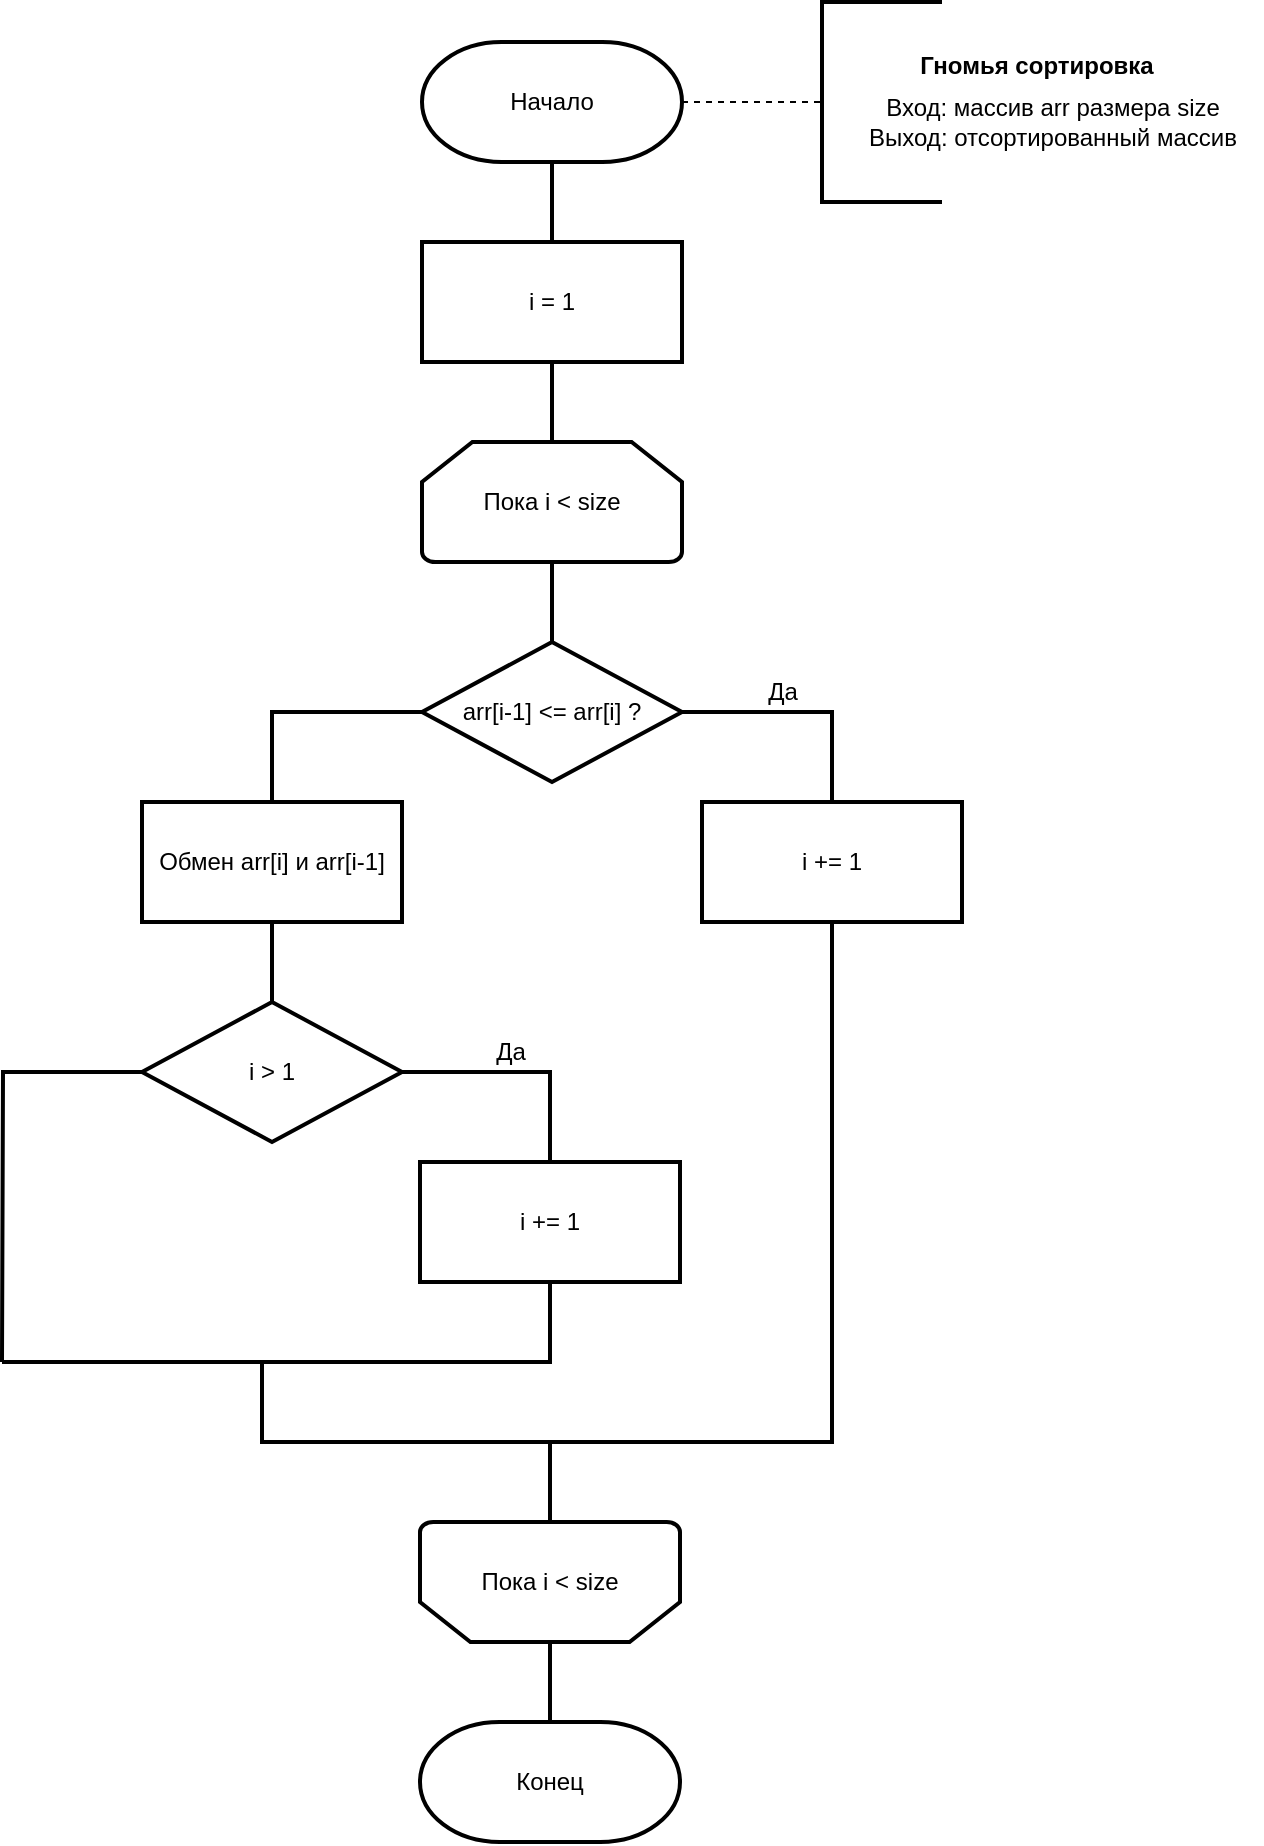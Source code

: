 <mxfile version="21.0.8" type="device" pages="5"><diagram id="Me5z_KZLRBbIDlXQh9xZ" name="Гномья"><mxGraphModel dx="1372" dy="804" grid="1" gridSize="10" guides="1" tooltips="1" connect="1" arrows="1" fold="1" page="1" pageScale="1" pageWidth="827" pageHeight="1169" math="0" shadow="0"><root><mxCell id="0"/><mxCell id="1" parent="0"/><mxCell id="BXdKec5DWjWhExkaDMQM-11" style="edgeStyle=orthogonalEdgeStyle;rounded=0;orthogonalLoop=1;jettySize=auto;html=1;exitX=0.5;exitY=1;exitDx=0;exitDy=0;exitPerimeter=0;entryX=0.5;entryY=0;entryDx=0;entryDy=0;endArrow=none;endFill=0;strokeWidth=2;" parent="1" source="BXdKec5DWjWhExkaDMQM-1" target="BXdKec5DWjWhExkaDMQM-2" edge="1"><mxGeometry relative="1" as="geometry"/></mxCell><mxCell id="BXdKec5DWjWhExkaDMQM-25" style="edgeStyle=orthogonalEdgeStyle;rounded=0;orthogonalLoop=1;jettySize=auto;html=1;exitX=1;exitY=0.5;exitDx=0;exitDy=0;exitPerimeter=0;entryX=0;entryY=0.5;entryDx=0;entryDy=0;entryPerimeter=0;strokeWidth=1;startArrow=none;startFill=0;endArrow=none;endFill=0;dashed=1;" parent="1" source="BXdKec5DWjWhExkaDMQM-1" target="BXdKec5DWjWhExkaDMQM-24" edge="1"><mxGeometry relative="1" as="geometry"/></mxCell><mxCell id="BXdKec5DWjWhExkaDMQM-1" value="Начало" style="strokeWidth=2;html=1;shape=mxgraph.flowchart.terminator;whiteSpace=wrap;" parent="1" vertex="1"><mxGeometry x="350" y="60" width="130" height="60" as="geometry"/></mxCell><mxCell id="BXdKec5DWjWhExkaDMQM-12" style="edgeStyle=orthogonalEdgeStyle;rounded=0;orthogonalLoop=1;jettySize=auto;html=1;exitX=0.5;exitY=1;exitDx=0;exitDy=0;entryX=0.5;entryY=0;entryDx=0;entryDy=0;entryPerimeter=0;strokeWidth=2;endArrow=none;endFill=0;" parent="1" source="BXdKec5DWjWhExkaDMQM-2" target="BXdKec5DWjWhExkaDMQM-3" edge="1"><mxGeometry relative="1" as="geometry"/></mxCell><mxCell id="BXdKec5DWjWhExkaDMQM-2" value="i = 1" style="rounded=0;whiteSpace=wrap;html=1;strokeWidth=2;" parent="1" vertex="1"><mxGeometry x="350" y="160" width="130" height="60" as="geometry"/></mxCell><mxCell id="BXdKec5DWjWhExkaDMQM-13" style="edgeStyle=orthogonalEdgeStyle;rounded=0;orthogonalLoop=1;jettySize=auto;html=1;exitX=0.5;exitY=1;exitDx=0;exitDy=0;exitPerimeter=0;entryX=0.5;entryY=0;entryDx=0;entryDy=0;entryPerimeter=0;strokeWidth=2;endArrow=none;endFill=0;" parent="1" source="BXdKec5DWjWhExkaDMQM-3" target="BXdKec5DWjWhExkaDMQM-4" edge="1"><mxGeometry relative="1" as="geometry"/></mxCell><mxCell id="BXdKec5DWjWhExkaDMQM-3" value="Пока i &amp;lt; size" style="strokeWidth=2;html=1;shape=mxgraph.flowchart.loop_limit;whiteSpace=wrap;" parent="1" vertex="1"><mxGeometry x="350" y="260" width="130" height="60" as="geometry"/></mxCell><mxCell id="BXdKec5DWjWhExkaDMQM-14" style="edgeStyle=orthogonalEdgeStyle;rounded=0;orthogonalLoop=1;jettySize=auto;html=1;exitX=0;exitY=0.5;exitDx=0;exitDy=0;exitPerimeter=0;entryX=0.5;entryY=0;entryDx=0;entryDy=0;strokeWidth=2;endArrow=none;endFill=0;" parent="1" source="BXdKec5DWjWhExkaDMQM-4" target="BXdKec5DWjWhExkaDMQM-6" edge="1"><mxGeometry relative="1" as="geometry"/></mxCell><mxCell id="BXdKec5DWjWhExkaDMQM-15" style="edgeStyle=orthogonalEdgeStyle;rounded=0;orthogonalLoop=1;jettySize=auto;html=1;exitX=1;exitY=0.5;exitDx=0;exitDy=0;exitPerimeter=0;entryX=0.5;entryY=0;entryDx=0;entryDy=0;strokeWidth=2;endArrow=none;endFill=0;" parent="1" source="BXdKec5DWjWhExkaDMQM-4" target="BXdKec5DWjWhExkaDMQM-5" edge="1"><mxGeometry relative="1" as="geometry"/></mxCell><mxCell id="BXdKec5DWjWhExkaDMQM-4" value="arr[i-1] &amp;lt;= arr[i] ?" style="strokeWidth=2;html=1;shape=mxgraph.flowchart.decision;whiteSpace=wrap;" parent="1" vertex="1"><mxGeometry x="350" y="360" width="130" height="70" as="geometry"/></mxCell><mxCell id="BXdKec5DWjWhExkaDMQM-20" style="edgeStyle=orthogonalEdgeStyle;rounded=0;orthogonalLoop=1;jettySize=auto;html=1;exitX=0.5;exitY=1;exitDx=0;exitDy=0;strokeWidth=2;endArrow=none;endFill=0;" parent="1" source="BXdKec5DWjWhExkaDMQM-5" edge="1"><mxGeometry relative="1" as="geometry"><mxPoint x="270" y="720" as="targetPoint"/><Array as="points"><mxPoint x="555" y="760"/><mxPoint x="270" y="760"/></Array></mxGeometry></mxCell><mxCell id="BXdKec5DWjWhExkaDMQM-5" value="i += 1" style="rounded=0;whiteSpace=wrap;html=1;strokeWidth=2;" parent="1" vertex="1"><mxGeometry x="490" y="440" width="130" height="60" as="geometry"/></mxCell><mxCell id="BXdKec5DWjWhExkaDMQM-16" style="edgeStyle=orthogonalEdgeStyle;rounded=0;orthogonalLoop=1;jettySize=auto;html=1;exitX=0.5;exitY=1;exitDx=0;exitDy=0;entryX=0.5;entryY=0;entryDx=0;entryDy=0;entryPerimeter=0;strokeWidth=2;endArrow=none;endFill=0;" parent="1" source="BXdKec5DWjWhExkaDMQM-6" target="BXdKec5DWjWhExkaDMQM-7" edge="1"><mxGeometry relative="1" as="geometry"/></mxCell><mxCell id="BXdKec5DWjWhExkaDMQM-6" value="Обмен arr[i] и arr[i-1]" style="rounded=0;whiteSpace=wrap;html=1;strokeWidth=2;" parent="1" vertex="1"><mxGeometry x="210" y="440" width="130" height="60" as="geometry"/></mxCell><mxCell id="BXdKec5DWjWhExkaDMQM-17" style="edgeStyle=orthogonalEdgeStyle;rounded=0;orthogonalLoop=1;jettySize=auto;html=1;exitX=1;exitY=0.5;exitDx=0;exitDy=0;exitPerimeter=0;entryX=0.5;entryY=0;entryDx=0;entryDy=0;strokeWidth=2;endArrow=none;endFill=0;" parent="1" source="BXdKec5DWjWhExkaDMQM-7" target="BXdKec5DWjWhExkaDMQM-8" edge="1"><mxGeometry relative="1" as="geometry"/></mxCell><mxCell id="BXdKec5DWjWhExkaDMQM-19" style="edgeStyle=orthogonalEdgeStyle;rounded=0;orthogonalLoop=1;jettySize=auto;html=1;exitX=0;exitY=0.5;exitDx=0;exitDy=0;exitPerimeter=0;strokeWidth=2;endArrow=none;endFill=0;" parent="1" source="BXdKec5DWjWhExkaDMQM-7" edge="1"><mxGeometry relative="1" as="geometry"><mxPoint x="140" y="720" as="targetPoint"/></mxGeometry></mxCell><mxCell id="Q3NZfptnyt0O7Z0BmNc_-1" value="" style="edgeStyle=orthogonalEdgeStyle;rounded=0;orthogonalLoop=1;jettySize=auto;html=1;strokeWidth=2;startArrow=none;startFill=0;endArrow=none;endFill=0;" parent="1" source="BXdKec5DWjWhExkaDMQM-7" target="BXdKec5DWjWhExkaDMQM-6" edge="1"><mxGeometry relative="1" as="geometry"/></mxCell><mxCell id="BXdKec5DWjWhExkaDMQM-7" value="i &amp;gt; 1" style="strokeWidth=2;html=1;shape=mxgraph.flowchart.decision;whiteSpace=wrap;" parent="1" vertex="1"><mxGeometry x="210" y="540" width="130" height="70" as="geometry"/></mxCell><mxCell id="BXdKec5DWjWhExkaDMQM-18" style="edgeStyle=orthogonalEdgeStyle;rounded=0;orthogonalLoop=1;jettySize=auto;html=1;exitX=0.5;exitY=1;exitDx=0;exitDy=0;strokeWidth=2;endArrow=none;endFill=0;" parent="1" source="BXdKec5DWjWhExkaDMQM-8" edge="1"><mxGeometry relative="1" as="geometry"><mxPoint x="140" y="720" as="targetPoint"/><Array as="points"><mxPoint x="414" y="720"/><mxPoint x="280" y="720"/></Array></mxGeometry></mxCell><mxCell id="BXdKec5DWjWhExkaDMQM-8" value="i += 1" style="rounded=0;whiteSpace=wrap;html=1;strokeWidth=2;" parent="1" vertex="1"><mxGeometry x="349" y="620" width="130" height="60" as="geometry"/></mxCell><mxCell id="BXdKec5DWjWhExkaDMQM-21" style="edgeStyle=orthogonalEdgeStyle;rounded=0;orthogonalLoop=1;jettySize=auto;html=1;exitX=0.5;exitY=1;exitDx=0;exitDy=0;exitPerimeter=0;strokeWidth=2;endArrow=none;endFill=0;startArrow=none;startFill=0;" parent="1" source="BXdKec5DWjWhExkaDMQM-9" edge="1"><mxGeometry relative="1" as="geometry"><mxPoint x="414" y="760" as="targetPoint"/></mxGeometry></mxCell><mxCell id="BXdKec5DWjWhExkaDMQM-9" value="Пока i &amp;lt; size" style="strokeWidth=2;html=1;shape=mxgraph.flowchart.loop_limit;whiteSpace=wrap;direction=west;" parent="1" vertex="1"><mxGeometry x="349" y="800" width="130" height="60" as="geometry"/></mxCell><mxCell id="BXdKec5DWjWhExkaDMQM-22" style="edgeStyle=orthogonalEdgeStyle;rounded=0;orthogonalLoop=1;jettySize=auto;html=1;exitX=0.5;exitY=0;exitDx=0;exitDy=0;exitPerimeter=0;entryX=0.5;entryY=0;entryDx=0;entryDy=0;entryPerimeter=0;strokeWidth=2;endArrow=none;endFill=0;" parent="1" source="BXdKec5DWjWhExkaDMQM-10" target="BXdKec5DWjWhExkaDMQM-9" edge="1"><mxGeometry relative="1" as="geometry"/></mxCell><mxCell id="BXdKec5DWjWhExkaDMQM-10" value="Конец" style="strokeWidth=2;html=1;shape=mxgraph.flowchart.terminator;whiteSpace=wrap;" parent="1" vertex="1"><mxGeometry x="349" y="900" width="130" height="60" as="geometry"/></mxCell><mxCell id="BXdKec5DWjWhExkaDMQM-24" value="" style="strokeWidth=2;html=1;shape=mxgraph.flowchart.annotation_1;align=left;pointerEvents=1;" parent="1" vertex="1"><mxGeometry x="550" y="40" width="60" height="100" as="geometry"/></mxCell><mxCell id="BXdKec5DWjWhExkaDMQM-26" value="&lt;span&gt;Да&lt;/span&gt;" style="text;html=1;align=center;verticalAlign=middle;resizable=0;points=[];autosize=1;strokeColor=none;fillColor=none;fontStyle=0" parent="1" vertex="1"><mxGeometry x="510" y="370" width="40" height="30" as="geometry"/></mxCell><mxCell id="BXdKec5DWjWhExkaDMQM-27" value="&lt;span&gt;Да&lt;/span&gt;" style="text;html=1;align=center;verticalAlign=middle;resizable=0;points=[];autosize=1;strokeColor=none;fillColor=none;fontStyle=0" parent="1" vertex="1"><mxGeometry x="374" y="550" width="40" height="30" as="geometry"/></mxCell><mxCell id="BXdKec5DWjWhExkaDMQM-28" value="&lt;b&gt;Гномья сортировка&lt;/b&gt;" style="text;html=1;align=center;verticalAlign=middle;resizable=0;points=[];autosize=1;strokeColor=none;fillColor=none;" parent="1" vertex="1"><mxGeometry x="587" y="57" width="140" height="30" as="geometry"/></mxCell><mxCell id="BXdKec5DWjWhExkaDMQM-29" value="&lt;span&gt;Вход: массив arr размера size&lt;br&gt;Выход: отсортированный массив&lt;/span&gt;" style="text;html=1;align=center;verticalAlign=middle;resizable=0;points=[];autosize=1;strokeColor=none;fillColor=none;fontStyle=0" parent="1" vertex="1"><mxGeometry x="560" y="80" width="210" height="40" as="geometry"/></mxCell></root></mxGraphModel></diagram><diagram id="X2ckb0mgJBWseUyDMMYj" name="Плавная"><mxGraphModel dx="1372" dy="804" grid="1" gridSize="10" guides="1" tooltips="1" connect="1" arrows="1" fold="1" page="1" pageScale="1" pageWidth="827" pageHeight="1169" math="0" shadow="0"><root><mxCell id="0"/><mxCell id="1" parent="0"/><mxCell id="wCSjYUjOdkE93UyQTFdb-9" style="edgeStyle=orthogonalEdgeStyle;rounded=0;orthogonalLoop=1;jettySize=auto;html=1;exitX=0.5;exitY=1;exitDx=0;exitDy=0;exitPerimeter=0;entryX=0.5;entryY=0;entryDx=0;entryDy=0;strokeWidth=2;startArrow=none;startFill=0;endArrow=none;endFill=0;" parent="1" source="dXrGuhMIb6rD2Pwtwr-J-1" target="DxSFvklkbc9ux_ckxS9A-1" edge="1"><mxGeometry relative="1" as="geometry"/></mxCell><mxCell id="dXrGuhMIb6rD2Pwtwr-J-1" value="Начало" style="strokeWidth=2;html=1;shape=mxgraph.flowchart.terminator;whiteSpace=wrap;" parent="1" vertex="1"><mxGeometry x="219.86" y="46" width="130" height="60" as="geometry"/></mxCell><mxCell id="wCSjYUjOdkE93UyQTFdb-10" style="edgeStyle=orthogonalEdgeStyle;rounded=0;orthogonalLoop=1;jettySize=auto;html=1;exitX=0.5;exitY=1;exitDx=0;exitDy=0;entryX=0.5;entryY=0;entryDx=0;entryDy=0;strokeWidth=2;startArrow=none;startFill=0;endArrow=none;endFill=0;" parent="1" source="DxSFvklkbc9ux_ckxS9A-1" target="TXoOb0sLa2qnWvrQ55vR-1" edge="1"><mxGeometry relative="1" as="geometry"/></mxCell><mxCell id="DxSFvklkbc9ux_ckxS9A-1" value="arr: float[]&lt;br&gt;size: int" style="shape=parallelogram;perimeter=parallelogramPerimeter;whiteSpace=wrap;html=1;fixedSize=1;strokeWidth=2;" parent="1" vertex="1"><mxGeometry x="219.86" y="148" width="131" height="60" as="geometry"/></mxCell><mxCell id="wCSjYUjOdkE93UyQTFdb-11" style="edgeStyle=orthogonalEdgeStyle;rounded=0;orthogonalLoop=1;jettySize=auto;html=1;exitX=0.5;exitY=1;exitDx=0;exitDy=0;entryX=0.5;entryY=0;entryDx=0;entryDy=0;entryPerimeter=0;strokeWidth=2;startArrow=none;startFill=0;endArrow=none;endFill=0;" parent="1" source="TXoOb0sLa2qnWvrQ55vR-1" target="wCSjYUjOdkE93UyQTFdb-1" edge="1"><mxGeometry relative="1" as="geometry"/></mxCell><mxCell id="TXoOb0sLa2qnWvrQ55vR-1" value="i = size + 1" style="rounded=0;whiteSpace=wrap;html=1;strokeWidth=2;" parent="1" vertex="1"><mxGeometry x="220.86" y="250" width="130" height="60" as="geometry"/></mxCell><mxCell id="wCSjYUjOdkE93UyQTFdb-12" style="edgeStyle=orthogonalEdgeStyle;rounded=0;orthogonalLoop=1;jettySize=auto;html=1;exitX=1;exitY=0.5;exitDx=0;exitDy=0;exitPerimeter=0;entryX=0.5;entryY=0;entryDx=0;entryDy=0;strokeWidth=2;startArrow=none;startFill=0;endArrow=none;endFill=0;" parent="1" source="wCSjYUjOdkE93UyQTFdb-1" target="wCSjYUjOdkE93UyQTFdb-2" edge="1"><mxGeometry relative="1" as="geometry"/></mxCell><mxCell id="SdirKpAu5SrjJI8rCXEN-13" style="edgeStyle=orthogonalEdgeStyle;rounded=0;orthogonalLoop=1;jettySize=auto;html=1;exitX=0;exitY=0.5;exitDx=0;exitDy=0;exitPerimeter=0;entryX=0.5;entryY=0;entryDx=0;entryDy=0;entryPerimeter=0;strokeWidth=2;startArrow=none;startFill=0;endArrow=blockThin;endFill=1;" parent="1" source="wCSjYUjOdkE93UyQTFdb-1" target="SdirKpAu5SrjJI8rCXEN-12" edge="1"><mxGeometry relative="1" as="geometry"><Array as="points"><mxPoint x="80" y="385"/><mxPoint x="80" y="1040"/><mxPoint x="314" y="1040"/></Array></mxGeometry></mxCell><mxCell id="wCSjYUjOdkE93UyQTFdb-1" value="i &amp;gt; 0 ?" style="strokeWidth=2;html=1;shape=mxgraph.flowchart.decision;whiteSpace=wrap;" parent="1" vertex="1"><mxGeometry x="220.86" y="350" width="130" height="70" as="geometry"/></mxCell><mxCell id="SdirKpAu5SrjJI8rCXEN-2" style="edgeStyle=orthogonalEdgeStyle;rounded=0;orthogonalLoop=1;jettySize=auto;html=1;exitX=0.5;exitY=1;exitDx=0;exitDy=0;entryX=0.5;entryY=0;entryDx=0;entryDy=0;entryPerimeter=0;strokeWidth=2;startArrow=none;startFill=0;endArrow=none;endFill=0;" parent="1" source="wCSjYUjOdkE93UyQTFdb-2" target="wCSjYUjOdkE93UyQTFdb-3" edge="1"><mxGeometry relative="1" as="geometry"/></mxCell><mxCell id="wCSjYUjOdkE93UyQTFdb-2" value="j = 0" style="rounded=0;whiteSpace=wrap;html=1;strokeWidth=2;" parent="1" vertex="1"><mxGeometry x="359.86" y="430" width="130" height="60" as="geometry"/></mxCell><mxCell id="SdirKpAu5SrjJI8rCXEN-3" style="edgeStyle=orthogonalEdgeStyle;rounded=0;orthogonalLoop=1;jettySize=auto;html=1;exitX=1;exitY=0.5;exitDx=0;exitDy=0;exitPerimeter=0;entryX=0.5;entryY=0;entryDx=0;entryDy=0;entryPerimeter=0;strokeWidth=2;startArrow=none;startFill=0;endArrow=none;endFill=0;" parent="1" source="wCSjYUjOdkE93UyQTFdb-3" target="wCSjYUjOdkE93UyQTFdb-5" edge="1"><mxGeometry relative="1" as="geometry"/></mxCell><mxCell id="SdirKpAu5SrjJI8rCXEN-5" style="edgeStyle=orthogonalEdgeStyle;rounded=0;orthogonalLoop=1;jettySize=auto;html=1;exitX=0;exitY=0.5;exitDx=0;exitDy=0;exitPerimeter=0;entryX=0.5;entryY=0;entryDx=0;entryDy=0;strokeWidth=2;startArrow=none;startFill=0;endArrow=none;endFill=0;" parent="1" source="wCSjYUjOdkE93UyQTFdb-3" target="wCSjYUjOdkE93UyQTFdb-4" edge="1"><mxGeometry relative="1" as="geometry"/></mxCell><mxCell id="wCSjYUjOdkE93UyQTFdb-3" value="j &amp;lt; i ?" style="strokeWidth=2;html=1;shape=mxgraph.flowchart.decision;whiteSpace=wrap;" parent="1" vertex="1"><mxGeometry x="359.86" y="530" width="130" height="70" as="geometry"/></mxCell><mxCell id="SdirKpAu5SrjJI8rCXEN-11" style="edgeStyle=orthogonalEdgeStyle;rounded=0;orthogonalLoop=1;jettySize=auto;html=1;exitX=0.5;exitY=1;exitDx=0;exitDy=0;strokeWidth=2;startArrow=none;startFill=0;endArrow=blockThin;endFill=1;" parent="1" edge="1"><mxGeometry relative="1" as="geometry"><mxPoint x="270.86" y="660" as="sourcePoint"/><mxPoint x="285.86" y="330" as="targetPoint"/><Array as="points"><mxPoint x="270.86" y="700"/><mxPoint x="125.86" y="700"/><mxPoint x="125.86" y="330"/></Array></mxGeometry></mxCell><mxCell id="wCSjYUjOdkE93UyQTFdb-4" value="i = i - 1" style="rounded=0;whiteSpace=wrap;html=1;strokeWidth=2;" parent="1" vertex="1"><mxGeometry x="209.86" y="600" width="130" height="60" as="geometry"/></mxCell><mxCell id="SdirKpAu5SrjJI8rCXEN-15" style="edgeStyle=orthogonalEdgeStyle;rounded=0;orthogonalLoop=1;jettySize=auto;html=1;exitX=0;exitY=0.5;exitDx=0;exitDy=0;exitPerimeter=0;entryX=0.5;entryY=0;entryDx=0;entryDy=0;strokeWidth=2;startArrow=none;startFill=0;endArrow=none;endFill=0;" parent="1" source="wCSjYUjOdkE93UyQTFdb-5" edge="1"><mxGeometry relative="1" as="geometry"><mxPoint x="499.86" y="622" as="sourcePoint"/><mxPoint x="564.86" y="990.0" as="targetPoint"/><Array as="points"><mxPoint x="419.86" y="625"/><mxPoint x="419.86" y="957"/><mxPoint x="564.86" y="957"/></Array></mxGeometry></mxCell><mxCell id="SdirKpAu5SrjJI8rCXEN-21" style="edgeStyle=orthogonalEdgeStyle;rounded=0;orthogonalLoop=1;jettySize=auto;html=1;exitX=1;exitY=0.5;exitDx=0;exitDy=0;exitPerimeter=0;entryX=0.5;entryY=0;entryDx=0;entryDy=0;strokeWidth=2;startArrow=none;startFill=0;endArrow=none;endFill=0;" parent="1" source="wCSjYUjOdkE93UyQTFdb-5" target="SdirKpAu5SrjJI8rCXEN-17" edge="1"><mxGeometry relative="1" as="geometry"/></mxCell><mxCell id="wCSjYUjOdkE93UyQTFdb-5" value="arr[j] &amp;gt; arr[j+1] ?" style="strokeWidth=2;html=1;shape=mxgraph.flowchart.decision;whiteSpace=wrap;" parent="1" vertex="1"><mxGeometry x="499.86" y="590" width="130" height="70" as="geometry"/></mxCell><mxCell id="SdirKpAu5SrjJI8rCXEN-1" value="&lt;span&gt;Да&lt;/span&gt;" style="text;html=1;align=center;verticalAlign=middle;resizable=0;points=[];autosize=1;strokeColor=none;fillColor=none;fontStyle=0" parent="1" vertex="1"><mxGeometry x="386.86" y="358" width="40" height="30" as="geometry"/></mxCell><mxCell id="SdirKpAu5SrjJI8rCXEN-4" value="&lt;span&gt;Да&lt;/span&gt;" style="text;html=1;align=center;verticalAlign=middle;resizable=0;points=[];autosize=1;strokeColor=none;fillColor=none;fontStyle=0" parent="1" vertex="1"><mxGeometry x="529.86" y="540" width="40" height="30" as="geometry"/></mxCell><mxCell id="SdirKpAu5SrjJI8rCXEN-14" style="edgeStyle=orthogonalEdgeStyle;rounded=0;orthogonalLoop=1;jettySize=auto;html=1;exitX=0.5;exitY=1;exitDx=0;exitDy=0;strokeWidth=2;startArrow=none;startFill=0;endArrow=blockThin;endFill=1;" parent="1" edge="1"><mxGeometry relative="1" as="geometry"><mxPoint x="425.86" y="510" as="targetPoint"/><mxPoint x="560.86" y="1054" as="sourcePoint"/><Array as="points"><mxPoint x="560.86" y="1074"/><mxPoint x="809.86" y="1074"/><mxPoint x="809.86" y="510"/></Array></mxGeometry></mxCell><mxCell id="SdirKpAu5SrjJI8rCXEN-9" value="j = j + 1" style="rounded=0;whiteSpace=wrap;html=1;strokeWidth=2;" parent="1" vertex="1"><mxGeometry x="499.86" y="993" width="130" height="60" as="geometry"/></mxCell><mxCell id="SdirKpAu5SrjJI8rCXEN-12" value="Конец" style="strokeWidth=2;html=1;shape=mxgraph.flowchart.terminator;whiteSpace=wrap;" parent="1" vertex="1"><mxGeometry x="248.86" y="1082" width="130" height="60" as="geometry"/></mxCell><mxCell id="SdirKpAu5SrjJI8rCXEN-16" style="edgeStyle=orthogonalEdgeStyle;rounded=0;orthogonalLoop=1;jettySize=auto;html=1;exitX=0.5;exitY=1;exitDx=0;exitDy=0;entryX=0.5;entryY=0;entryDx=0;entryDy=0;strokeWidth=2;startArrow=none;startFill=0;endArrow=none;endFill=0;" parent="1" source="SdirKpAu5SrjJI8rCXEN-17" target="SdirKpAu5SrjJI8rCXEN-19" edge="1"><mxGeometry relative="1" as="geometry"/></mxCell><mxCell id="SdirKpAu5SrjJI8rCXEN-17" value="tmp = arr[j]" style="rounded=0;whiteSpace=wrap;html=1;strokeWidth=2;" parent="1" vertex="1"><mxGeometry x="639.86" y="660" width="130" height="60" as="geometry"/></mxCell><mxCell id="SdirKpAu5SrjJI8rCXEN-18" style="edgeStyle=orthogonalEdgeStyle;rounded=0;orthogonalLoop=1;jettySize=auto;html=1;exitX=0.5;exitY=1;exitDx=0;exitDy=0;entryX=0.5;entryY=0;entryDx=0;entryDy=0;strokeWidth=2;startArrow=none;startFill=0;endArrow=none;endFill=0;" parent="1" source="SdirKpAu5SrjJI8rCXEN-19" target="SdirKpAu5SrjJI8rCXEN-20" edge="1"><mxGeometry relative="1" as="geometry"/></mxCell><mxCell id="SdirKpAu5SrjJI8rCXEN-19" value="arr[j] = arr[j+1]" style="rounded=0;whiteSpace=wrap;html=1;strokeWidth=2;" parent="1" vertex="1"><mxGeometry x="639.86" y="760" width="130" height="60" as="geometry"/></mxCell><mxCell id="SdirKpAu5SrjJI8rCXEN-23" style="edgeStyle=orthogonalEdgeStyle;rounded=0;orthogonalLoop=1;jettySize=auto;html=1;exitX=0.5;exitY=1;exitDx=0;exitDy=0;entryX=0.5;entryY=0;entryDx=0;entryDy=0;strokeWidth=2;startArrow=none;startFill=0;endArrow=none;endFill=0;" parent="1" source="SdirKpAu5SrjJI8rCXEN-20" target="SdirKpAu5SrjJI8rCXEN-9" edge="1"><mxGeometry relative="1" as="geometry"/></mxCell><mxCell id="SdirKpAu5SrjJI8rCXEN-20" value="arr[j+1] = tmp" style="rounded=0;whiteSpace=wrap;html=1;strokeWidth=2;" parent="1" vertex="1"><mxGeometry x="639.86" y="860" width="130" height="60" as="geometry"/></mxCell><mxCell id="SdirKpAu5SrjJI8rCXEN-22" value="&lt;span&gt;Да&lt;/span&gt;" style="text;html=1;align=center;verticalAlign=middle;resizable=0;points=[];autosize=1;strokeColor=none;fillColor=none;fontStyle=0" parent="1" vertex="1"><mxGeometry x="668.86" y="597" width="40" height="30" as="geometry"/></mxCell><mxCell id="UFoM3QgZG-lRHhqnpIMV-1" style="edgeStyle=orthogonalEdgeStyle;rounded=0;orthogonalLoop=1;jettySize=auto;html=1;exitX=1;exitY=0.5;exitDx=0;exitDy=0;exitPerimeter=0;entryX=0;entryY=0.5;entryDx=0;entryDy=0;entryPerimeter=0;strokeWidth=1;startArrow=none;startFill=0;endArrow=none;endFill=0;dashed=1;" parent="1" target="UFoM3QgZG-lRHhqnpIMV-2" edge="1"><mxGeometry relative="1" as="geometry"><mxPoint x="349.86" y="76.0" as="sourcePoint"/></mxGeometry></mxCell><mxCell id="UFoM3QgZG-lRHhqnpIMV-2" value="" style="strokeWidth=2;html=1;shape=mxgraph.flowchart.annotation_1;align=left;pointerEvents=1;" parent="1" vertex="1"><mxGeometry x="419.86" y="26" width="60" height="100" as="geometry"/></mxCell><mxCell id="UFoM3QgZG-lRHhqnpIMV-3" value="&lt;b&gt;Плавная сортировка&lt;/b&gt;" style="text;html=1;align=center;verticalAlign=middle;resizable=0;points=[];autosize=1;strokeColor=none;fillColor=none;" parent="1" vertex="1"><mxGeometry x="451.86" y="43" width="150" height="30" as="geometry"/></mxCell><mxCell id="UFoM3QgZG-lRHhqnpIMV-4" value="&lt;span&gt;Вход: массив arr размера size&lt;br&gt;Выход: отсортированный массив&lt;/span&gt;" style="text;html=1;align=center;verticalAlign=middle;resizable=0;points=[];autosize=1;strokeColor=none;fillColor=none;fontStyle=0" parent="1" vertex="1"><mxGeometry x="429.86" y="66" width="210" height="40" as="geometry"/></mxCell></root></mxGraphModel></diagram><diagram id="CSocQgH6SW0bufqa2_Ek" name="Бин. деревом (1)"><mxGraphModel dx="1372" dy="804" grid="1" gridSize="10" guides="1" tooltips="1" connect="1" arrows="1" fold="1" page="1" pageScale="1" pageWidth="827" pageHeight="1169" math="0" shadow="0"><root><mxCell id="0"/><mxCell id="1" parent="0"/><mxCell id="d_6SKX7tOVc8l9qSIS2W-1" style="edgeStyle=orthogonalEdgeStyle;rounded=0;orthogonalLoop=1;jettySize=auto;html=1;exitX=0.5;exitY=1;exitDx=0;exitDy=0;exitPerimeter=0;entryX=0.5;entryY=0;entryDx=0;entryDy=0;strokeWidth=2;startArrow=none;startFill=0;endArrow=none;endFill=0;" parent="1" source="8-eGeXe6iBdS0IFMPo_b-1" target="jcmEYq7MWr8GaSVTx1HF-1" edge="1"><mxGeometry relative="1" as="geometry"/></mxCell><mxCell id="8-eGeXe6iBdS0IFMPo_b-1" value="Начало" style="strokeWidth=2;html=1;shape=mxgraph.flowchart.terminator;whiteSpace=wrap;" parent="1" vertex="1"><mxGeometry x="349" y="60" width="130" height="60" as="geometry"/></mxCell><mxCell id="d_6SKX7tOVc8l9qSIS2W-2" style="edgeStyle=orthogonalEdgeStyle;rounded=0;orthogonalLoop=1;jettySize=auto;html=1;exitX=0.5;exitY=1;exitDx=0;exitDy=0;entryX=0.5;entryY=0;entryDx=0;entryDy=0;entryPerimeter=0;strokeWidth=2;startArrow=none;startFill=0;endArrow=none;endFill=0;" parent="1" source="jcmEYq7MWr8GaSVTx1HF-1" target="31PbU4CMZMNHfeZzYojp-1" edge="1"><mxGeometry relative="1" as="geometry"/></mxCell><mxCell id="jcmEYq7MWr8GaSVTx1HF-1" value="value: float&lt;br&gt;n: node" style="shape=parallelogram;perimeter=parallelogramPerimeter;whiteSpace=wrap;html=1;fixedSize=1;strokeWidth=2;" parent="1" vertex="1"><mxGeometry x="349" y="160" width="131" height="60" as="geometry"/></mxCell><mxCell id="d_6SKX7tOVc8l9qSIS2W-3" style="edgeStyle=orthogonalEdgeStyle;rounded=0;orthogonalLoop=1;jettySize=auto;html=1;exitX=1;exitY=0.5;exitDx=0;exitDy=0;exitPerimeter=0;entryX=0.5;entryY=0;entryDx=0;entryDy=0;strokeWidth=2;startArrow=none;startFill=0;endArrow=none;endFill=0;" parent="1" source="31PbU4CMZMNHfeZzYojp-1" target="kueMazFD7osuiDrjsqNV-4" edge="1"><mxGeometry relative="1" as="geometry"><mxPoint x="555" y="340" as="targetPoint"/></mxGeometry></mxCell><mxCell id="d_6SKX7tOVc8l9qSIS2W-4" style="edgeStyle=orthogonalEdgeStyle;rounded=0;orthogonalLoop=1;jettySize=auto;html=1;exitX=0;exitY=0.5;exitDx=0;exitDy=0;exitPerimeter=0;strokeWidth=2;startArrow=none;startFill=0;endArrow=none;endFill=0;entryX=0.5;entryY=0;entryDx=0;entryDy=0;" parent="1" source="31PbU4CMZMNHfeZzYojp-1" target="kueMazFD7osuiDrjsqNV-3" edge="1"><mxGeometry relative="1" as="geometry"><mxPoint x="275" y="340" as="targetPoint"/></mxGeometry></mxCell><mxCell id="31PbU4CMZMNHfeZzYojp-1" value="value &amp;gt; n.value ?" style="strokeWidth=2;html=1;shape=mxgraph.flowchart.decision;whiteSpace=wrap;" parent="1" vertex="1"><mxGeometry x="350" y="260" width="130" height="70" as="geometry"/></mxCell><mxCell id="kueMazFD7osuiDrjsqNV-2" style="edgeStyle=orthogonalEdgeStyle;rounded=0;orthogonalLoop=1;jettySize=auto;html=1;exitX=0.5;exitY=1;exitDx=0;exitDy=0;entryX=0.5;entryY=0;entryDx=0;entryDy=0;entryPerimeter=0;strokeWidth=2;startArrow=none;startFill=0;endArrow=none;endFill=0;" parent="1" target="fnhHgUUD4ndjdJAIYnIr-2" edge="1"><mxGeometry relative="1" as="geometry"><mxPoint x="555" y="400" as="sourcePoint"/><Array as="points"><mxPoint x="555" y="440"/><mxPoint x="417" y="440"/></Array></mxGeometry></mxCell><mxCell id="kueMazFD7osuiDrjsqNV-1" style="edgeStyle=orthogonalEdgeStyle;rounded=0;orthogonalLoop=1;jettySize=auto;html=1;exitX=0.5;exitY=1;exitDx=0;exitDy=0;entryX=0.5;entryY=0;entryDx=0;entryDy=0;entryPerimeter=0;strokeWidth=2;startArrow=none;startFill=0;endArrow=none;endFill=0;" parent="1" target="fnhHgUUD4ndjdJAIYnIr-2" edge="1"><mxGeometry relative="1" as="geometry"><mxPoint x="275.0" y="400" as="sourcePoint"/><Array as="points"><mxPoint x="275" y="440"/><mxPoint x="417" y="440"/></Array></mxGeometry></mxCell><mxCell id="fnhHgUUD4ndjdJAIYnIr-2" value="Конец" style="strokeWidth=2;html=1;shape=mxgraph.flowchart.terminator;whiteSpace=wrap;" parent="1" vertex="1"><mxGeometry x="352" y="480" width="130" height="60" as="geometry"/></mxCell><mxCell id="d_6SKX7tOVc8l9qSIS2W-5" value="Да" style="text;html=1;align=center;verticalAlign=middle;resizable=0;points=[];autosize=1;strokeColor=none;fillColor=none;" parent="1" vertex="1"><mxGeometry x="519" y="271" width="40" height="30" as="geometry"/></mxCell><mxCell id="kueMazFD7osuiDrjsqNV-3" value="add(value, n.left)" style="shape=process;whiteSpace=wrap;html=1;backgroundOutline=1;strokeWidth=2;" parent="1" vertex="1"><mxGeometry x="210" y="340" width="130" height="60" as="geometry"/></mxCell><mxCell id="kueMazFD7osuiDrjsqNV-4" value="add(value, n.right)" style="shape=process;whiteSpace=wrap;html=1;backgroundOutline=1;strokeWidth=2;" parent="1" vertex="1"><mxGeometry x="490" y="340" width="130" height="60" as="geometry"/></mxCell><mxCell id="An9KPJhy5mjPygdGHHSP-1" style="edgeStyle=orthogonalEdgeStyle;rounded=0;orthogonalLoop=1;jettySize=auto;html=1;exitX=1;exitY=0.5;exitDx=0;exitDy=0;exitPerimeter=0;entryX=0;entryY=0.5;entryDx=0;entryDy=0;entryPerimeter=0;strokeWidth=1;startArrow=none;startFill=0;endArrow=none;endFill=0;dashed=1;" parent="1" target="An9KPJhy5mjPygdGHHSP-2" edge="1"><mxGeometry relative="1" as="geometry"><mxPoint x="480" y="90" as="sourcePoint"/></mxGeometry></mxCell><mxCell id="An9KPJhy5mjPygdGHHSP-2" value="" style="strokeWidth=2;html=1;shape=mxgraph.flowchart.annotation_1;align=left;pointerEvents=1;" parent="1" vertex="1"><mxGeometry x="550" y="40" width="60" height="100" as="geometry"/></mxCell><mxCell id="An9KPJhy5mjPygdGHHSP-3" value="&lt;b&gt;Схема алгоритма &lt;br&gt;построения &lt;br&gt;двоичного дерева&amp;nbsp;&lt;/b&gt;" style="text;html=1;align=center;verticalAlign=middle;resizable=0;points=[];autosize=1;strokeColor=none;fillColor=none;" parent="1" vertex="1"><mxGeometry x="559" y="60" width="140" height="60" as="geometry"/></mxCell></root></mxGraphModel></diagram><diagram id="8Z3STG-1y-ytUAUnW3Qa" name="Бин. деревом (2)"><mxGraphModel dx="545" dy="804" grid="1" gridSize="10" guides="1" tooltips="1" connect="1" arrows="1" fold="1" page="1" pageScale="1" pageWidth="827" pageHeight="1169" math="0" shadow="0"><root><mxCell id="0"/><mxCell id="1" parent="0"/><mxCell id="7x3uJYxxSw8_Tfl-TtFS-1" style="edgeStyle=orthogonalEdgeStyle;rounded=0;orthogonalLoop=1;jettySize=auto;html=1;exitX=0.5;exitY=1;exitDx=0;exitDy=0;exitPerimeter=0;entryX=0.5;entryY=0;entryDx=0;entryDy=0;strokeWidth=2;startArrow=none;startFill=0;endArrow=none;endFill=0;" parent="1" source="7x3uJYxxSw8_Tfl-TtFS-2" target="7x3uJYxxSw8_Tfl-TtFS-7" edge="1"><mxGeometry relative="1" as="geometry"/></mxCell><mxCell id="7x3uJYxxSw8_Tfl-TtFS-2" value="Начало" style="strokeWidth=2;html=1;shape=mxgraph.flowchart.terminator;whiteSpace=wrap;" parent="1" vertex="1"><mxGeometry x="1197" y="60" width="130" height="60" as="geometry"/></mxCell><mxCell id="7x3uJYxxSw8_Tfl-TtFS-3" style="edgeStyle=orthogonalEdgeStyle;rounded=0;orthogonalLoop=1;jettySize=auto;html=1;exitX=1;exitY=0.5;exitDx=0;exitDy=0;exitPerimeter=0;entryX=0;entryY=0.5;entryDx=0;entryDy=0;entryPerimeter=0;strokeWidth=1;startArrow=none;startFill=0;endArrow=none;endFill=0;dashed=1;" parent="1" target="7x3uJYxxSw8_Tfl-TtFS-4" edge="1"><mxGeometry relative="1" as="geometry"><mxPoint x="1327" y="90" as="sourcePoint"/></mxGeometry></mxCell><mxCell id="7x3uJYxxSw8_Tfl-TtFS-4" value="" style="strokeWidth=2;html=1;shape=mxgraph.flowchart.annotation_1;align=left;pointerEvents=1;" parent="1" vertex="1"><mxGeometry x="1397" y="40" width="60" height="100" as="geometry"/></mxCell><mxCell id="7x3uJYxxSw8_Tfl-TtFS-5" value="&lt;b&gt;Cортировка бинарным деревом&lt;/b&gt;" style="text;html=1;align=center;verticalAlign=middle;resizable=0;points=[];autosize=1;strokeColor=none;fillColor=none;" parent="1" vertex="1"><mxGeometry x="1405" y="59" width="220" height="30" as="geometry"/></mxCell><mxCell id="7x3uJYxxSw8_Tfl-TtFS-6" value="&lt;span&gt;Вход: массив arr размера size&lt;br&gt;Выход: отсортированный массив&lt;/span&gt;" style="text;html=1;align=center;verticalAlign=middle;resizable=0;points=[];autosize=1;strokeColor=none;fillColor=none;fontStyle=0" parent="1" vertex="1"><mxGeometry x="1407" y="80" width="210" height="40" as="geometry"/></mxCell><mxCell id="7x3uJYxxSw8_Tfl-TtFS-7" value="dst: float[]&lt;br&gt;n: node" style="shape=parallelogram;perimeter=parallelogramPerimeter;whiteSpace=wrap;html=1;fixedSize=1;strokeWidth=2;" parent="1" vertex="1"><mxGeometry x="1197" y="160" width="131" height="60" as="geometry"/></mxCell><mxCell id="7x3uJYxxSw8_Tfl-TtFS-8" style="edgeStyle=orthogonalEdgeStyle;rounded=0;orthogonalLoop=1;jettySize=auto;html=1;exitX=0.5;exitY=0;exitDx=0;exitDy=0;exitPerimeter=0;entryX=0.5;entryY=1;entryDx=0;entryDy=0;strokeWidth=2;startArrow=none;startFill=0;endArrow=none;endFill=0;" parent="1" source="7x3uJYxxSw8_Tfl-TtFS-11" target="7x3uJYxxSw8_Tfl-TtFS-7" edge="1"><mxGeometry relative="1" as="geometry"/></mxCell><mxCell id="7x3uJYxxSw8_Tfl-TtFS-9" style="edgeStyle=orthogonalEdgeStyle;rounded=0;orthogonalLoop=1;jettySize=auto;html=1;exitX=1;exitY=0.5;exitDx=0;exitDy=0;exitPerimeter=0;entryX=0.5;entryY=0;entryDx=0;entryDy=0;strokeWidth=2;startArrow=none;startFill=0;endArrow=none;endFill=0;" parent="1" source="7x3uJYxxSw8_Tfl-TtFS-11" target="7x3uJYxxSw8_Tfl-TtFS-13" edge="1"><mxGeometry relative="1" as="geometry"/></mxCell><mxCell id="7x3uJYxxSw8_Tfl-TtFS-10" style="edgeStyle=orthogonalEdgeStyle;rounded=0;orthogonalLoop=1;jettySize=auto;html=1;exitX=0;exitY=0.5;exitDx=0;exitDy=0;exitPerimeter=0;entryX=0.5;entryY=0;entryDx=0;entryDy=0;strokeWidth=2;startArrow=none;startFill=0;endArrow=none;endFill=0;" parent="1" source="7x3uJYxxSw8_Tfl-TtFS-11" target="7x3uJYxxSw8_Tfl-TtFS-15" edge="1"><mxGeometry relative="1" as="geometry"><Array as="points"><mxPoint x="1127" y="295"/><mxPoint x="1127" y="440"/><mxPoint x="1263" y="440"/></Array></mxGeometry></mxCell><mxCell id="7x3uJYxxSw8_Tfl-TtFS-11" value="n.left != None ?" style="strokeWidth=2;html=1;shape=mxgraph.flowchart.decision;whiteSpace=wrap;" parent="1" vertex="1"><mxGeometry x="1198" y="260" width="130" height="70" as="geometry"/></mxCell><mxCell id="7x3uJYxxSw8_Tfl-TtFS-12" style="edgeStyle=orthogonalEdgeStyle;rounded=0;orthogonalLoop=1;jettySize=auto;html=1;exitX=0.5;exitY=1;exitDx=0;exitDy=0;entryX=0.5;entryY=0;entryDx=0;entryDy=0;strokeWidth=2;startArrow=none;startFill=0;endArrow=none;endFill=0;" parent="1" source="7x3uJYxxSw8_Tfl-TtFS-13" target="7x3uJYxxSw8_Tfl-TtFS-15" edge="1"><mxGeometry relative="1" as="geometry"/></mxCell><mxCell id="7x3uJYxxSw8_Tfl-TtFS-13" value="get_sort_array(&lt;br&gt;dst, n.left)" style="shape=process;whiteSpace=wrap;html=1;backgroundOutline=1;strokeWidth=2;" parent="1" vertex="1"><mxGeometry x="1337" y="340" width="130" height="60" as="geometry"/></mxCell><mxCell id="7x3uJYxxSw8_Tfl-TtFS-14" value="" style="edgeStyle=orthogonalEdgeStyle;rounded=0;orthogonalLoop=1;jettySize=auto;html=1;strokeWidth=2;startArrow=none;startFill=0;endArrow=none;endFill=0;" parent="1" source="7x3uJYxxSw8_Tfl-TtFS-15" target="7x3uJYxxSw8_Tfl-TtFS-18" edge="1"><mxGeometry relative="1" as="geometry"/></mxCell><mxCell id="7x3uJYxxSw8_Tfl-TtFS-15" value="dst.append(n.value)" style="rounded=0;whiteSpace=wrap;html=1;strokeWidth=2;" parent="1" vertex="1"><mxGeometry x="1198" y="480" width="130" height="60" as="geometry"/></mxCell><mxCell id="7x3uJYxxSw8_Tfl-TtFS-16" style="edgeStyle=orthogonalEdgeStyle;rounded=0;orthogonalLoop=1;jettySize=auto;html=1;exitX=1;exitY=0.5;exitDx=0;exitDy=0;exitPerimeter=0;entryX=0.5;entryY=0;entryDx=0;entryDy=0;strokeWidth=2;startArrow=none;startFill=0;endArrow=none;endFill=0;" parent="1" source="7x3uJYxxSw8_Tfl-TtFS-18" target="7x3uJYxxSw8_Tfl-TtFS-20" edge="1"><mxGeometry relative="1" as="geometry"/></mxCell><mxCell id="7x3uJYxxSw8_Tfl-TtFS-17" style="edgeStyle=orthogonalEdgeStyle;rounded=0;orthogonalLoop=1;jettySize=auto;html=1;exitX=0;exitY=0.5;exitDx=0;exitDy=0;exitPerimeter=0;entryX=0.5;entryY=0;entryDx=0;entryDy=0;entryPerimeter=0;strokeWidth=2;startArrow=none;startFill=0;endArrow=none;endFill=0;" parent="1" source="7x3uJYxxSw8_Tfl-TtFS-18" target="7x3uJYxxSw8_Tfl-TtFS-21" edge="1"><mxGeometry relative="1" as="geometry"><Array as="points"><mxPoint x="1127" y="615"/><mxPoint x="1127" y="760"/><mxPoint x="1263" y="760"/></Array></mxGeometry></mxCell><mxCell id="7x3uJYxxSw8_Tfl-TtFS-18" value="n.right != None ?" style="strokeWidth=2;html=1;shape=mxgraph.flowchart.decision;whiteSpace=wrap;" parent="1" vertex="1"><mxGeometry x="1198" y="580" width="130" height="70" as="geometry"/></mxCell><mxCell id="7x3uJYxxSw8_Tfl-TtFS-19" style="edgeStyle=orthogonalEdgeStyle;rounded=0;orthogonalLoop=1;jettySize=auto;html=1;exitX=0.5;exitY=1;exitDx=0;exitDy=0;entryX=0.5;entryY=0;entryDx=0;entryDy=0;entryPerimeter=0;strokeWidth=2;startArrow=none;startFill=0;endArrow=none;endFill=0;" parent="1" source="7x3uJYxxSw8_Tfl-TtFS-20" target="7x3uJYxxSw8_Tfl-TtFS-21" edge="1"><mxGeometry relative="1" as="geometry"><Array as="points"><mxPoint x="1402" y="760"/><mxPoint x="1263" y="760"/></Array></mxGeometry></mxCell><mxCell id="7x3uJYxxSw8_Tfl-TtFS-20" value="get_sort_array(&lt;br&gt;dst, n.right)" style="shape=process;whiteSpace=wrap;html=1;backgroundOutline=1;strokeWidth=2;" parent="1" vertex="1"><mxGeometry x="1337" y="658" width="130" height="60" as="geometry"/></mxCell><mxCell id="7x3uJYxxSw8_Tfl-TtFS-21" value="Конец" style="strokeWidth=2;html=1;shape=mxgraph.flowchart.terminator;whiteSpace=wrap;" parent="1" vertex="1"><mxGeometry x="1198" y="801" width="130" height="60" as="geometry"/></mxCell><mxCell id="7x3uJYxxSw8_Tfl-TtFS-22" value="Да" style="text;html=1;align=center;verticalAlign=middle;resizable=0;points=[];autosize=1;strokeColor=none;fillColor=none;" parent="1" vertex="1"><mxGeometry x="1362" y="271" width="40" height="30" as="geometry"/></mxCell><mxCell id="7x3uJYxxSw8_Tfl-TtFS-23" value="Да" style="text;html=1;align=center;verticalAlign=middle;resizable=0;points=[];autosize=1;strokeColor=none;fillColor=none;" parent="1" vertex="1"><mxGeometry x="1362" y="588" width="40" height="30" as="geometry"/></mxCell></root></mxGraphModel></diagram><diagram id="ofNjrsZYlXu7rxIqcSOO" name="Trang-5"><mxGraphModel dx="1372" dy="747" grid="1" gridSize="10" guides="1" tooltips="1" connect="1" arrows="1" fold="1" page="1" pageScale="1" pageWidth="827" pageHeight="1169" math="0" shadow="0"><root><mxCell id="0"/><mxCell id="1" parent="0"/><mxCell id="wgsP6AAb8v5C3ak0rrr5-2" style="edgeStyle=orthogonalEdgeStyle;rounded=0;orthogonalLoop=1;jettySize=auto;html=1;exitX=1;exitY=0.5;exitDx=0;exitDy=0;exitPerimeter=0;entryX=0;entryY=0.5;entryDx=0;entryDy=0;entryPerimeter=0;endArrow=none;endFill=0;dashed=1;" edge="1" parent="1" target="wgsP6AAb8v5C3ak0rrr5-22"><mxGeometry relative="1" as="geometry"><mxPoint x="300" y="85" as="sourcePoint"/></mxGeometry></mxCell><mxCell id="wgsP6AAb8v5C3ak0rrr5-22" value="" style="strokeWidth=2;html=1;shape=mxgraph.flowchart.annotation_1;align=left;pointerEvents=1;" vertex="1" parent="1"><mxGeometry x="372" y="43.5" width="50" height="83" as="geometry"/></mxCell><mxCell id="wgsP6AAb8v5C3ak0rrr5-23" value="&lt;div style=&quot;text-align: left&quot;&gt;&lt;span style=&quot;font-size: 14px&quot;&gt;Функция ранговая сортировка&lt;/span&gt;&lt;/div&gt;&lt;font style=&quot;font-size: 14px&quot;&gt;&lt;div style=&quot;text-align: left&quot;&gt;&lt;span&gt;Вход: массив А&amp;nbsp;&lt;/span&gt;&lt;/div&gt;&lt;div style=&quot;text-align: left&quot;&gt;&lt;span&gt;Элементы в произвольном порядке&lt;/span&gt;&lt;/div&gt;&lt;div style=&quot;text-align: left&quot;&gt;&lt;span&gt;Выход: упорядоченный массив&lt;/span&gt;&lt;/div&gt;&lt;/font&gt;" style="text;html=1;align=center;verticalAlign=middle;resizable=0;points=[];autosize=1;" vertex="1" parent="1"><mxGeometry x="372" y="54.5" width="242" height="61" as="geometry"/></mxCell><mxCell id="wgsP6AAb8v5C3ak0rrr5-32" style="edgeStyle=orthogonalEdgeStyle;rounded=0;orthogonalLoop=1;jettySize=auto;html=1;exitX=0.5;exitY=1;exitDx=0;exitDy=0;exitPerimeter=0;" edge="1" parent="1" source="wgsP6AAb8v5C3ak0rrr5-33" target="wgsP6AAb8v5C3ak0rrr5-35"><mxGeometry relative="1" as="geometry"/></mxCell><mxCell id="wgsP6AAb8v5C3ak0rrr5-33" value="Начало" style="strokeWidth=2;html=1;shape=mxgraph.flowchart.terminator;whiteSpace=wrap;" vertex="1" parent="1"><mxGeometry x="180" y="60" width="120" height="50" as="geometry"/></mxCell><mxCell id="wgsP6AAb8v5C3ak0rrr5-34" style="edgeStyle=orthogonalEdgeStyle;rounded=0;orthogonalLoop=1;jettySize=auto;html=1;exitX=0.5;exitY=1;exitDx=0;exitDy=0;entryX=0.5;entryY=0;entryDx=0;entryDy=0;" edge="1" parent="1" source="wgsP6AAb8v5C3ak0rrr5-35" target="wgsP6AAb8v5C3ak0rrr5-37"><mxGeometry relative="1" as="geometry"/></mxCell><mxCell id="wgsP6AAb8v5C3ak0rrr5-35" value="Цикл i от 1 до n - 1" style="shape=loopLimit;whiteSpace=wrap;html=1;strokeWidth=2;" vertex="1" parent="1"><mxGeometry x="155" y="140" width="170" height="50" as="geometry"/></mxCell><mxCell id="wgsP6AAb8v5C3ak0rrr5-36" style="edgeStyle=orthogonalEdgeStyle;rounded=0;orthogonalLoop=1;jettySize=auto;html=1;exitX=0.5;exitY=1;exitDx=0;exitDy=0;entryX=0.5;entryY=0;entryDx=0;entryDy=0;" edge="1" parent="1" source="wgsP6AAb8v5C3ak0rrr5-37" target="wgsP6AAb8v5C3ak0rrr5-38"><mxGeometry relative="1" as="geometry"/></mxCell><mxCell id="wgsP6AAb8v5C3ak0rrr5-37" value="key = массив[i]" style="rounded=0;whiteSpace=wrap;html=1;strokeWidth=2;" vertex="1" parent="1"><mxGeometry x="165" y="210" width="150" height="40" as="geometry"/></mxCell><mxCell id="wgsP6AAb8v5C3ak0rrr5-53" value="" style="edgeStyle=orthogonalEdgeStyle;rounded=0;orthogonalLoop=1;jettySize=auto;html=1;" edge="1" parent="1" source="wgsP6AAb8v5C3ak0rrr5-38" target="wgsP6AAb8v5C3ak0rrr5-37"><mxGeometry relative="1" as="geometry"/></mxCell><mxCell id="wgsP6AAb8v5C3ak0rrr5-38" value="j = i&lt;span style=&quot;color: rgba(0 , 0 , 0 , 0) ; font-family: monospace ; font-size: 0px&quot;&gt;%3CmxGraphModel%3E%3Croot%3E%3CmxCell%20id%3D%220%22%2F%3E%3CmxCell%20id%3D%221%22%20parent%3D%220%22%2F%3E%3CmxCell%20id%3D%222%22%20value%3D%22n%26amp%3Bnbsp%3B%20%3D%20%D0%B4%D0%BB%D0%B8%D0%BD%D0%B0%20%D0%BC%D0%B0%D1%81%D1%81%D0%B8%D0%B2%D0%B0%22%20style%3D%22rounded%3D0%3BwhiteSpace%3Dwrap%3Bhtml%3D1%3BstrokeWidth%3D2%3B%22%20vertex%3D%221%22%20parent%3D%221%22%3E%3CmxGeometry%20x%3D%22170%22%20y%3D%22150%22%20width%3D%22120%22%20height%3D%2260%22%20as%3D%22geometry%22%2F%3E%3C%2FmxCell%3E%3C%2Froot%3E%3C%2FmxGraphModel%3E&lt;/span&gt;" style="rounded=0;whiteSpace=wrap;html=1;strokeWidth=2;" vertex="1" parent="1"><mxGeometry x="165" y="280" width="150" height="40" as="geometry"/></mxCell><mxCell id="wgsP6AAb8v5C3ak0rrr5-39" style="edgeStyle=orthogonalEdgeStyle;rounded=0;orthogonalLoop=1;jettySize=auto;html=1;exitX=0.5;exitY=1;exitDx=0;exitDy=0;entryX=0.5;entryY=1;entryDx=0;entryDy=0;" edge="1" parent="1" source="wgsP6AAb8v5C3ak0rrr5-40" target="wgsP6AAb8v5C3ak0rrr5-44"><mxGeometry relative="1" as="geometry"/></mxCell><mxCell id="wgsP6AAb8v5C3ak0rrr5-40" value="Обмен местами массив[j] и массив[j - 1]" style="rounded=0;whiteSpace=wrap;html=1;strokeWidth=2;" vertex="1" parent="1"><mxGeometry x="175" y="440" width="140" height="60" as="geometry"/></mxCell><mxCell id="wgsP6AAb8v5C3ak0rrr5-41" style="edgeStyle=orthogonalEdgeStyle;rounded=0;orthogonalLoop=1;jettySize=auto;html=1;exitX=0.5;exitY=1;exitDx=0;exitDy=0;entryX=0.5;entryY=0;entryDx=0;entryDy=0;" edge="1" parent="1" source="wgsP6AAb8v5C3ak0rrr5-42" target="wgsP6AAb8v5C3ak0rrr5-40"><mxGeometry relative="1" as="geometry"/></mxCell><mxCell id="wgsP6AAb8v5C3ak0rrr5-42" value="Пока j &amp;gt; 0 и &lt;br&gt;массив[j - 1] &amp;gt; key" style="shape=loopLimit;whiteSpace=wrap;html=1;strokeWidth=2;" vertex="1" parent="1"><mxGeometry x="185" y="350" width="120" height="60" as="geometry"/></mxCell><mxCell id="wgsP6AAb8v5C3ak0rrr5-43" value="" style="group" vertex="1" connectable="0" parent="1"><mxGeometry x="185" y="530" width="120" height="60" as="geometry"/></mxCell><mxCell id="wgsP6AAb8v5C3ak0rrr5-44" value="" style="shape=loopLimit;whiteSpace=wrap;html=1;strokeWidth=2;rotation=-180;" vertex="1" parent="wgsP6AAb8v5C3ak0rrr5-43"><mxGeometry width="120" height="60" as="geometry"/></mxCell><mxCell id="wgsP6AAb8v5C3ak0rrr5-45" value="&lt;span&gt;Пока j &amp;gt; 0 и&amp;nbsp;&lt;/span&gt;&lt;br&gt;&lt;span&gt;массив[j - 1] &amp;gt; key&lt;/span&gt;" style="text;html=1;align=center;verticalAlign=middle;resizable=0;points=[];autosize=1;" vertex="1" parent="wgsP6AAb8v5C3ak0rrr5-43"><mxGeometry x="5" y="15" width="110" height="30" as="geometry"/></mxCell><mxCell id="wgsP6AAb8v5C3ak0rrr5-46" value="Конец" style="strokeWidth=2;html=1;shape=mxgraph.flowchart.terminator;whiteSpace=wrap;" vertex="1" parent="1"><mxGeometry x="195" y="710" width="100" height="50" as="geometry"/></mxCell><mxCell id="wgsP6AAb8v5C3ak0rrr5-47" value="" style="group" vertex="1" connectable="0" parent="1"><mxGeometry x="185" y="620" width="140" height="60" as="geometry"/></mxCell><mxCell id="wgsP6AAb8v5C3ak0rrr5-48" value="" style="shape=loopLimit;whiteSpace=wrap;html=1;strokeWidth=2;rotation=-180;" vertex="1" parent="wgsP6AAb8v5C3ak0rrr5-47"><mxGeometry width="120" height="60" as="geometry"/></mxCell><mxCell id="wgsP6AAb8v5C3ak0rrr5-49" value="&lt;span style=&quot;color: rgb(0, 0, 0); font-family: helvetica; font-size: 12px; font-style: normal; font-weight: 400; letter-spacing: normal; text-align: center; text-indent: 0px; text-transform: none; word-spacing: 0px; background-color: rgb(248, 249, 250); display: inline; float: none;&quot;&gt;Цикл i от 1 до n - 1&lt;/span&gt;" style="text;whiteSpace=wrap;html=1;" vertex="1" parent="wgsP6AAb8v5C3ak0rrr5-47"><mxGeometry x="10" y="15" width="130" height="30" as="geometry"/></mxCell><mxCell id="wgsP6AAb8v5C3ak0rrr5-50" style="edgeStyle=orthogonalEdgeStyle;rounded=0;orthogonalLoop=1;jettySize=auto;html=1;exitX=0.5;exitY=0;exitDx=0;exitDy=0;entryX=0.5;entryY=1;entryDx=0;entryDy=0;" edge="1" parent="1" source="wgsP6AAb8v5C3ak0rrr5-44" target="wgsP6AAb8v5C3ak0rrr5-48"><mxGeometry relative="1" as="geometry"/></mxCell><mxCell id="wgsP6AAb8v5C3ak0rrr5-51" style="edgeStyle=orthogonalEdgeStyle;rounded=0;orthogonalLoop=1;jettySize=auto;html=1;exitX=0.5;exitY=0;exitDx=0;exitDy=0;entryX=0.5;entryY=0;entryDx=0;entryDy=0;entryPerimeter=0;" edge="1" parent="1" source="wgsP6AAb8v5C3ak0rrr5-48" target="wgsP6AAb8v5C3ak0rrr5-46"><mxGeometry relative="1" as="geometry"/></mxCell><mxCell id="wgsP6AAb8v5C3ak0rrr5-52" style="edgeStyle=orthogonalEdgeStyle;rounded=0;orthogonalLoop=1;jettySize=auto;html=1;exitX=0.5;exitY=1;exitDx=0;exitDy=0;entryX=0.5;entryY=0;entryDx=0;entryDy=0;" edge="1" parent="1" source="wgsP6AAb8v5C3ak0rrr5-38" target="wgsP6AAb8v5C3ak0rrr5-42"><mxGeometry relative="1" as="geometry"><mxPoint x="250" y="260" as="sourcePoint"/><mxPoint x="250" y="290" as="targetPoint"/></mxGeometry></mxCell></root></mxGraphModel></diagram></mxfile>